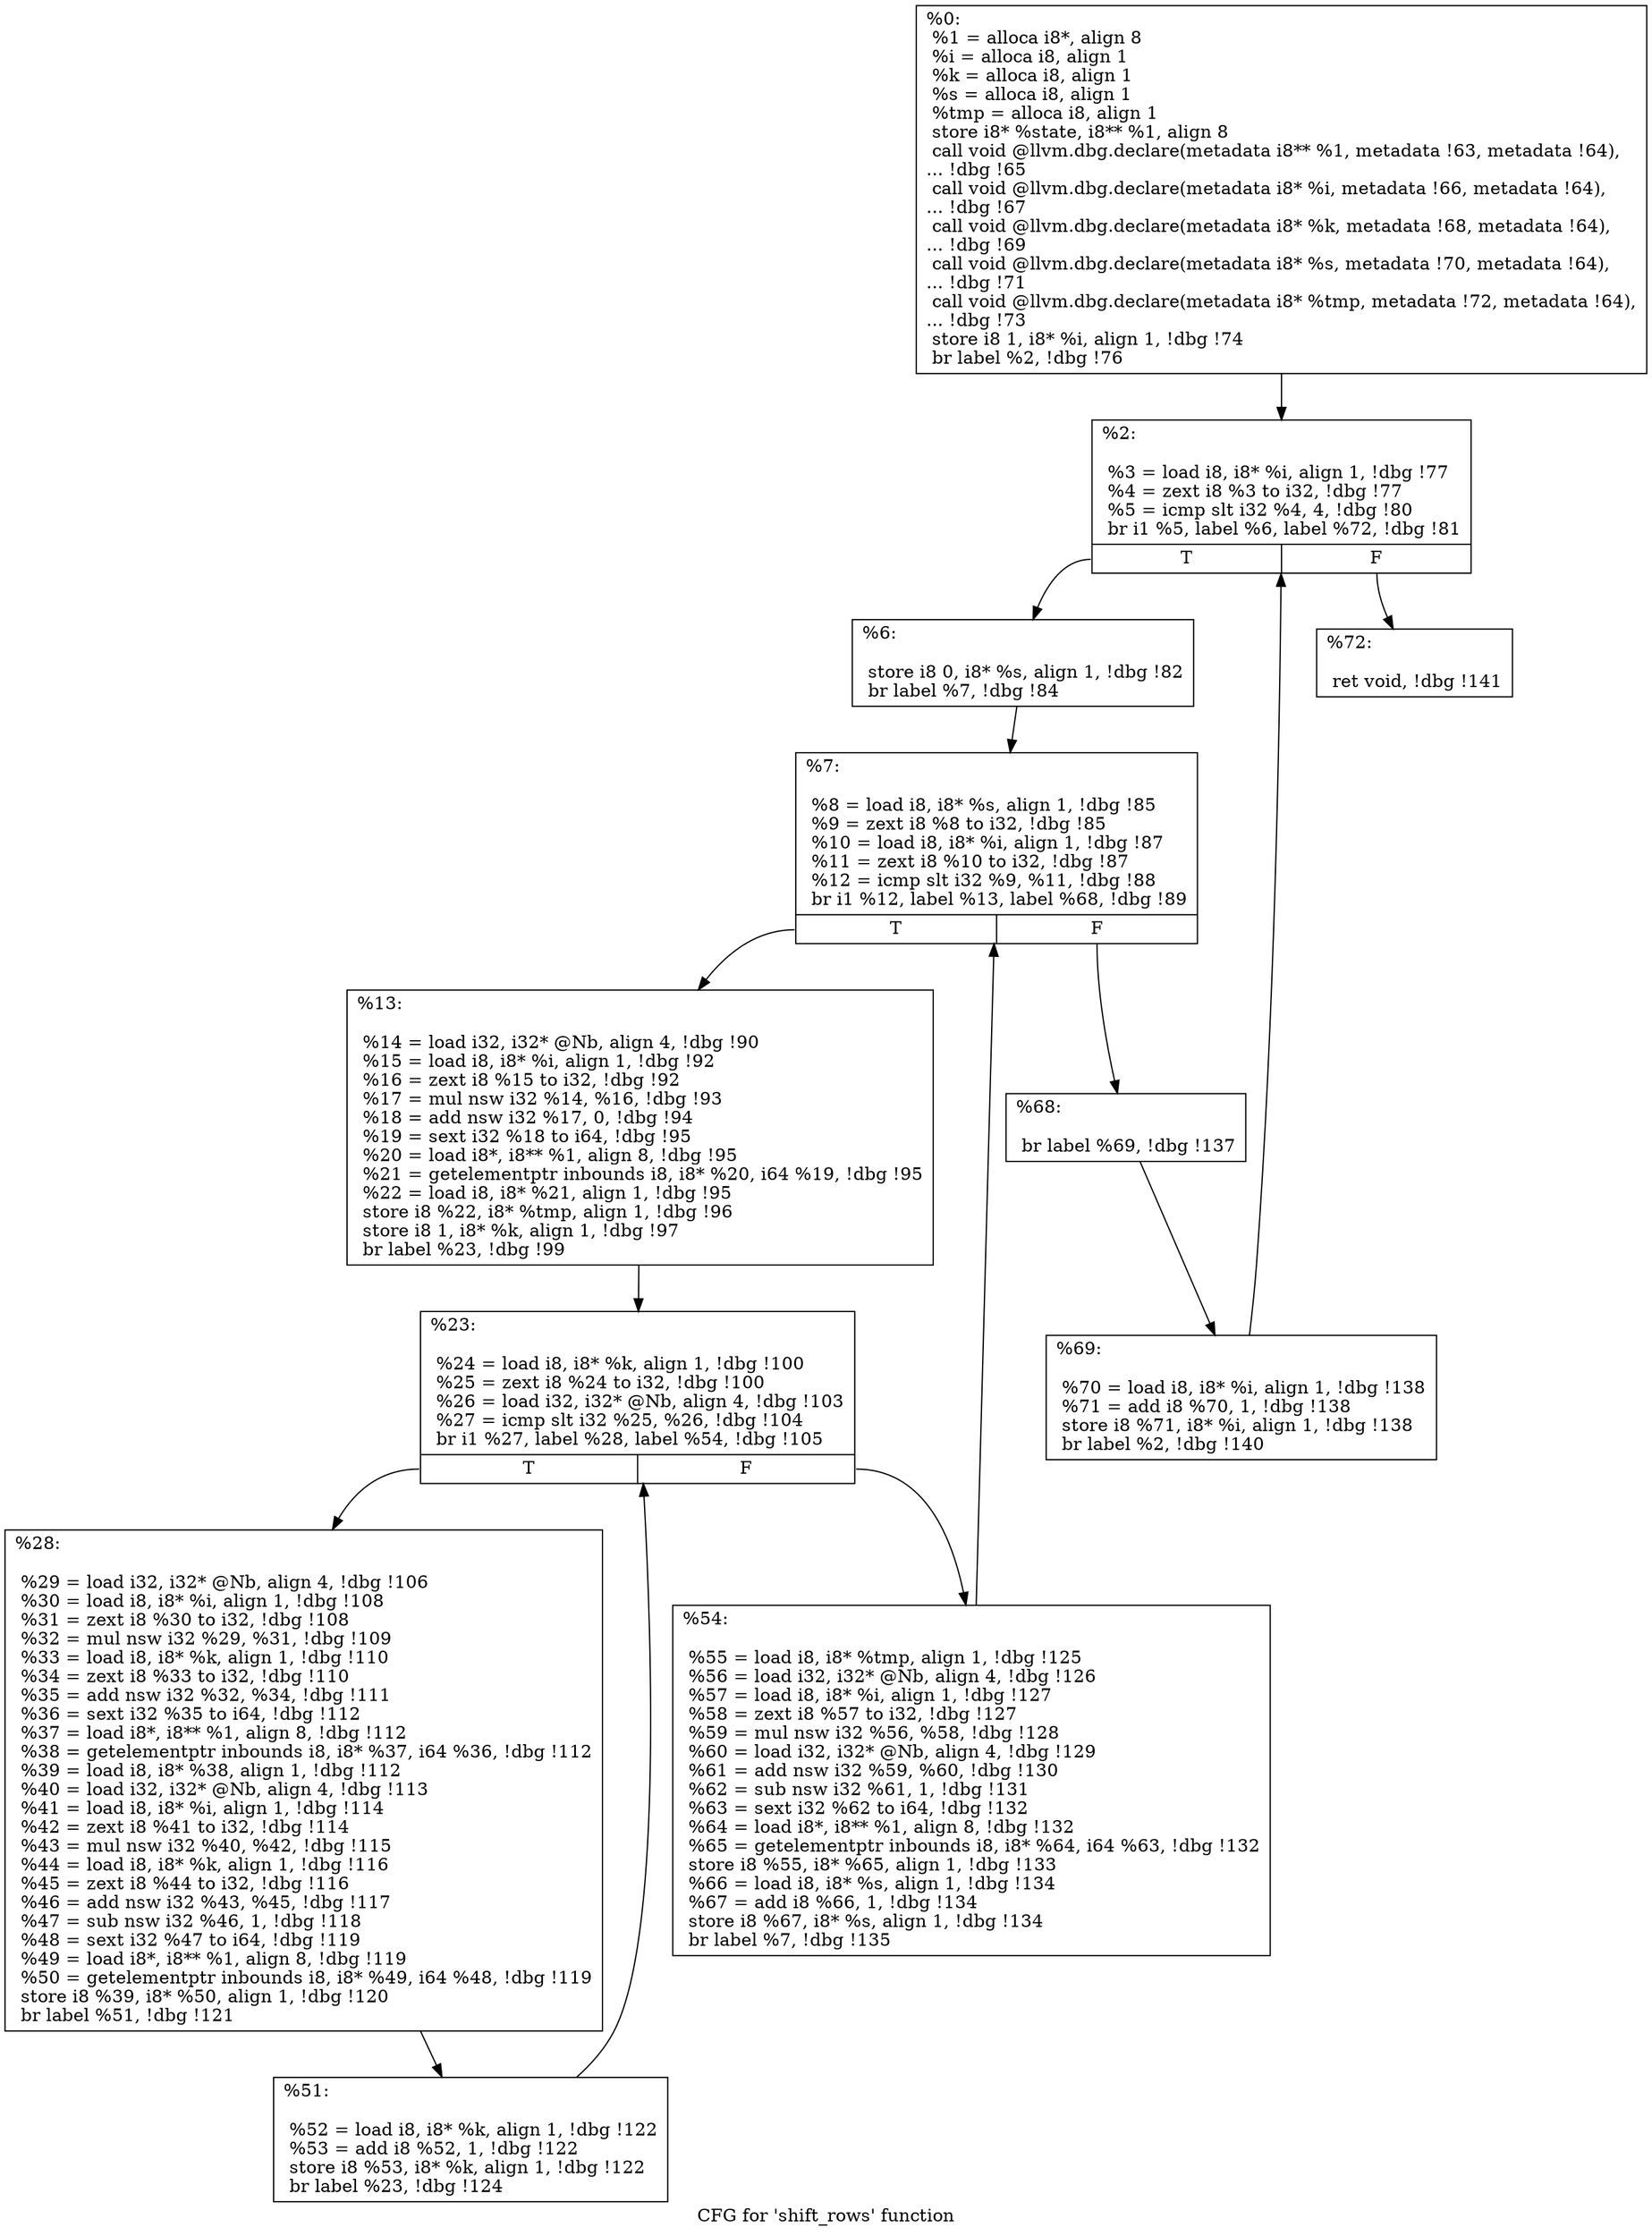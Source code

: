 digraph "CFG for 'shift_rows' function" {
	label="CFG for 'shift_rows' function";

	Node0x55ce6283cfd0 [shape=record,label="{%0:\l  %1 = alloca i8*, align 8\l  %i = alloca i8, align 1\l  %k = alloca i8, align 1\l  %s = alloca i8, align 1\l  %tmp = alloca i8, align 1\l  store i8* %state, i8** %1, align 8\l  call void @llvm.dbg.declare(metadata i8** %1, metadata !63, metadata !64),\l... !dbg !65\l  call void @llvm.dbg.declare(metadata i8* %i, metadata !66, metadata !64),\l... !dbg !67\l  call void @llvm.dbg.declare(metadata i8* %k, metadata !68, metadata !64),\l... !dbg !69\l  call void @llvm.dbg.declare(metadata i8* %s, metadata !70, metadata !64),\l... !dbg !71\l  call void @llvm.dbg.declare(metadata i8* %tmp, metadata !72, metadata !64),\l... !dbg !73\l  store i8 1, i8* %i, align 1, !dbg !74\l  br label %2, !dbg !76\l}"];
	Node0x55ce6283cfd0 -> Node0x55ce6283d020;
	Node0x55ce6283d020 [shape=record,label="{%2:\l\l  %3 = load i8, i8* %i, align 1, !dbg !77\l  %4 = zext i8 %3 to i32, !dbg !77\l  %5 = icmp slt i32 %4, 4, !dbg !80\l  br i1 %5, label %6, label %72, !dbg !81\l|{<s0>T|<s1>F}}"];
	Node0x55ce6283d020:s0 -> Node0x55ce6283d070;
	Node0x55ce6283d020:s1 -> Node0x55ce6283d340;
	Node0x55ce6283d070 [shape=record,label="{%6:\l\l  store i8 0, i8* %s, align 1, !dbg !82\l  br label %7, !dbg !84\l}"];
	Node0x55ce6283d070 -> Node0x55ce6283d0c0;
	Node0x55ce6283d0c0 [shape=record,label="{%7:\l\l  %8 = load i8, i8* %s, align 1, !dbg !85\l  %9 = zext i8 %8 to i32, !dbg !85\l  %10 = load i8, i8* %i, align 1, !dbg !87\l  %11 = zext i8 %10 to i32, !dbg !87\l  %12 = icmp slt i32 %9, %11, !dbg !88\l  br i1 %12, label %13, label %68, !dbg !89\l|{<s0>T|<s1>F}}"];
	Node0x55ce6283d0c0:s0 -> Node0x55ce6283d110;
	Node0x55ce6283d0c0:s1 -> Node0x55ce6283d2a0;
	Node0x55ce6283d110 [shape=record,label="{%13:\l\l  %14 = load i32, i32* @Nb, align 4, !dbg !90\l  %15 = load i8, i8* %i, align 1, !dbg !92\l  %16 = zext i8 %15 to i32, !dbg !92\l  %17 = mul nsw i32 %14, %16, !dbg !93\l  %18 = add nsw i32 %17, 0, !dbg !94\l  %19 = sext i32 %18 to i64, !dbg !95\l  %20 = load i8*, i8** %1, align 8, !dbg !95\l  %21 = getelementptr inbounds i8, i8* %20, i64 %19, !dbg !95\l  %22 = load i8, i8* %21, align 1, !dbg !95\l  store i8 %22, i8* %tmp, align 1, !dbg !96\l  store i8 1, i8* %k, align 1, !dbg !97\l  br label %23, !dbg !99\l}"];
	Node0x55ce6283d110 -> Node0x55ce6283d160;
	Node0x55ce6283d160 [shape=record,label="{%23:\l\l  %24 = load i8, i8* %k, align 1, !dbg !100\l  %25 = zext i8 %24 to i32, !dbg !100\l  %26 = load i32, i32* @Nb, align 4, !dbg !103\l  %27 = icmp slt i32 %25, %26, !dbg !104\l  br i1 %27, label %28, label %54, !dbg !105\l|{<s0>T|<s1>F}}"];
	Node0x55ce6283d160:s0 -> Node0x55ce6283d1b0;
	Node0x55ce6283d160:s1 -> Node0x55ce6283d250;
	Node0x55ce6283d1b0 [shape=record,label="{%28:\l\l  %29 = load i32, i32* @Nb, align 4, !dbg !106\l  %30 = load i8, i8* %i, align 1, !dbg !108\l  %31 = zext i8 %30 to i32, !dbg !108\l  %32 = mul nsw i32 %29, %31, !dbg !109\l  %33 = load i8, i8* %k, align 1, !dbg !110\l  %34 = zext i8 %33 to i32, !dbg !110\l  %35 = add nsw i32 %32, %34, !dbg !111\l  %36 = sext i32 %35 to i64, !dbg !112\l  %37 = load i8*, i8** %1, align 8, !dbg !112\l  %38 = getelementptr inbounds i8, i8* %37, i64 %36, !dbg !112\l  %39 = load i8, i8* %38, align 1, !dbg !112\l  %40 = load i32, i32* @Nb, align 4, !dbg !113\l  %41 = load i8, i8* %i, align 1, !dbg !114\l  %42 = zext i8 %41 to i32, !dbg !114\l  %43 = mul nsw i32 %40, %42, !dbg !115\l  %44 = load i8, i8* %k, align 1, !dbg !116\l  %45 = zext i8 %44 to i32, !dbg !116\l  %46 = add nsw i32 %43, %45, !dbg !117\l  %47 = sub nsw i32 %46, 1, !dbg !118\l  %48 = sext i32 %47 to i64, !dbg !119\l  %49 = load i8*, i8** %1, align 8, !dbg !119\l  %50 = getelementptr inbounds i8, i8* %49, i64 %48, !dbg !119\l  store i8 %39, i8* %50, align 1, !dbg !120\l  br label %51, !dbg !121\l}"];
	Node0x55ce6283d1b0 -> Node0x55ce6283d200;
	Node0x55ce6283d200 [shape=record,label="{%51:\l\l  %52 = load i8, i8* %k, align 1, !dbg !122\l  %53 = add i8 %52, 1, !dbg !122\l  store i8 %53, i8* %k, align 1, !dbg !122\l  br label %23, !dbg !124\l}"];
	Node0x55ce6283d200 -> Node0x55ce6283d160;
	Node0x55ce6283d250 [shape=record,label="{%54:\l\l  %55 = load i8, i8* %tmp, align 1, !dbg !125\l  %56 = load i32, i32* @Nb, align 4, !dbg !126\l  %57 = load i8, i8* %i, align 1, !dbg !127\l  %58 = zext i8 %57 to i32, !dbg !127\l  %59 = mul nsw i32 %56, %58, !dbg !128\l  %60 = load i32, i32* @Nb, align 4, !dbg !129\l  %61 = add nsw i32 %59, %60, !dbg !130\l  %62 = sub nsw i32 %61, 1, !dbg !131\l  %63 = sext i32 %62 to i64, !dbg !132\l  %64 = load i8*, i8** %1, align 8, !dbg !132\l  %65 = getelementptr inbounds i8, i8* %64, i64 %63, !dbg !132\l  store i8 %55, i8* %65, align 1, !dbg !133\l  %66 = load i8, i8* %s, align 1, !dbg !134\l  %67 = add i8 %66, 1, !dbg !134\l  store i8 %67, i8* %s, align 1, !dbg !134\l  br label %7, !dbg !135\l}"];
	Node0x55ce6283d250 -> Node0x55ce6283d0c0;
	Node0x55ce6283d2a0 [shape=record,label="{%68:\l\l  br label %69, !dbg !137\l}"];
	Node0x55ce6283d2a0 -> Node0x55ce6283d2f0;
	Node0x55ce6283d2f0 [shape=record,label="{%69:\l\l  %70 = load i8, i8* %i, align 1, !dbg !138\l  %71 = add i8 %70, 1, !dbg !138\l  store i8 %71, i8* %i, align 1, !dbg !138\l  br label %2, !dbg !140\l}"];
	Node0x55ce6283d2f0 -> Node0x55ce6283d020;
	Node0x55ce6283d340 [shape=record,label="{%72:\l\l  ret void, !dbg !141\l}"];
}
